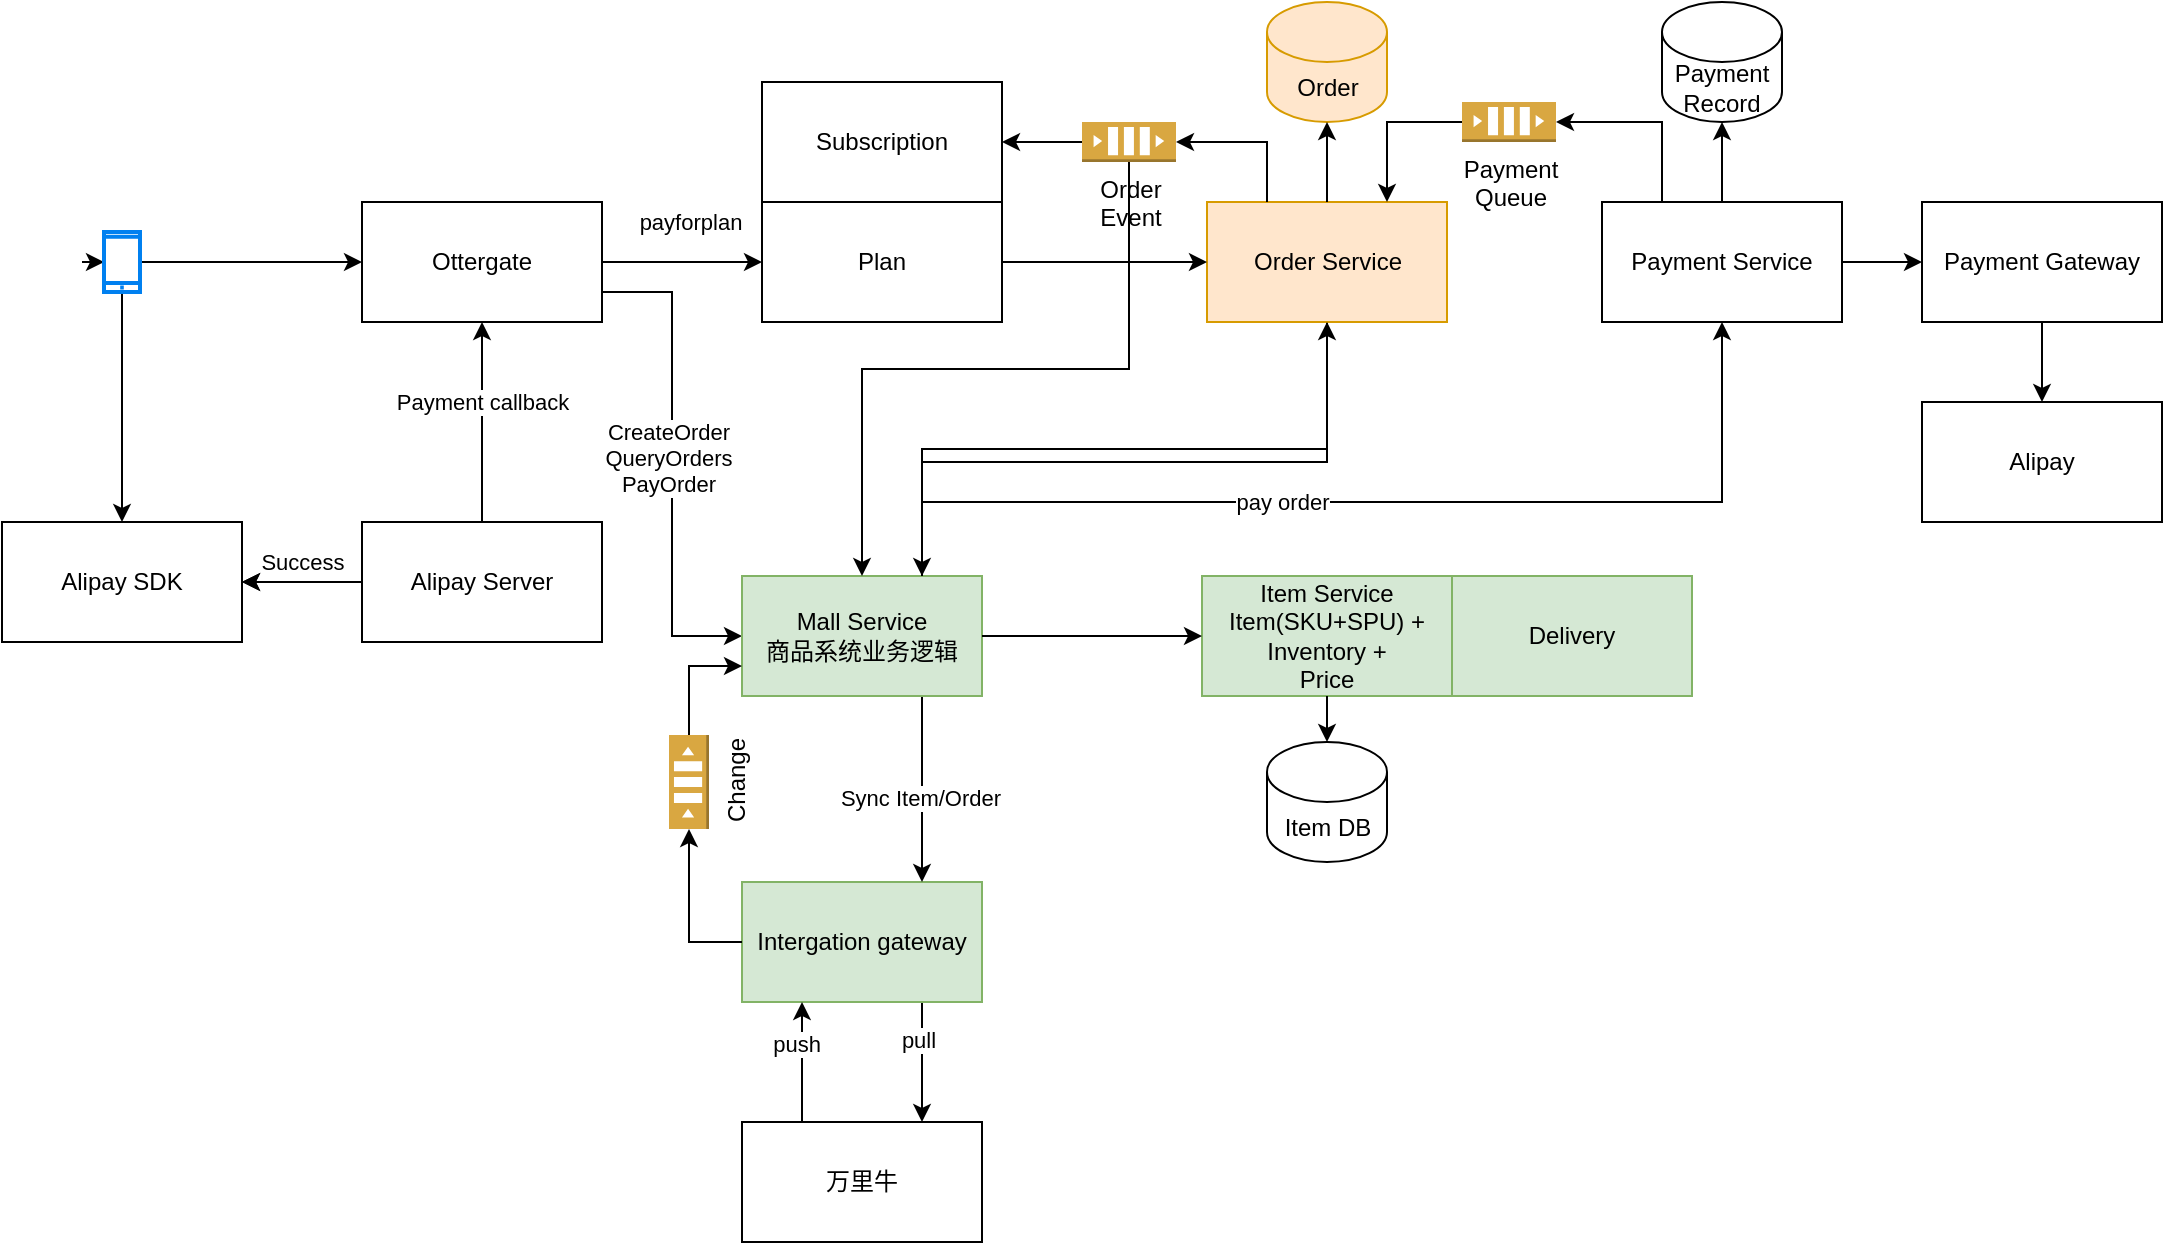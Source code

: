 <mxfile version="22.0.5" type="github">
  <diagram name="Page-1" id="SvzZrYBlYYhq_vC4gZUT">
    <mxGraphModel dx="651" dy="601" grid="1" gridSize="10" guides="1" tooltips="1" connect="1" arrows="1" fold="1" page="1" pageScale="1" pageWidth="850" pageHeight="1100" math="0" shadow="0">
      <root>
        <mxCell id="0" />
        <mxCell id="1" parent="0" />
        <mxCell id="l3nxZduVzOk6geIpgeGZ-1" value="" style="edgeStyle=orthogonalEdgeStyle;rounded=0;orthogonalLoop=1;jettySize=auto;html=1;entryX=0;entryY=0.5;entryDx=0;entryDy=0;" edge="1" parent="1" source="l3nxZduVzOk6geIpgeGZ-5" target="l3nxZduVzOk6geIpgeGZ-46">
          <mxGeometry relative="1" as="geometry">
            <mxPoint x="410" y="190" as="targetPoint" />
          </mxGeometry>
        </mxCell>
        <mxCell id="l3nxZduVzOk6geIpgeGZ-2" value="payforplan" style="edgeLabel;html=1;align=center;verticalAlign=middle;resizable=0;points=[];" vertex="1" connectable="0" parent="l3nxZduVzOk6geIpgeGZ-1">
          <mxGeometry x="0.102" y="-1" relative="1" as="geometry">
            <mxPoint y="-21" as="offset" />
          </mxGeometry>
        </mxCell>
        <mxCell id="l3nxZduVzOk6geIpgeGZ-3" style="edgeStyle=orthogonalEdgeStyle;rounded=0;orthogonalLoop=1;jettySize=auto;html=1;exitX=1;exitY=0.75;exitDx=0;exitDy=0;entryX=0;entryY=0.5;entryDx=0;entryDy=0;" edge="1" parent="1" source="l3nxZduVzOk6geIpgeGZ-5" target="l3nxZduVzOk6geIpgeGZ-44">
          <mxGeometry relative="1" as="geometry" />
        </mxCell>
        <mxCell id="l3nxZduVzOk6geIpgeGZ-4" value="CreateOrder&lt;br&gt;QueryOrders&lt;br&gt;PayOrder" style="edgeLabel;html=1;align=center;verticalAlign=middle;resizable=0;points=[];" vertex="1" connectable="0" parent="l3nxZduVzOk6geIpgeGZ-3">
          <mxGeometry x="-0.026" y="-2" relative="1" as="geometry">
            <mxPoint as="offset" />
          </mxGeometry>
        </mxCell>
        <mxCell id="l3nxZduVzOk6geIpgeGZ-5" value="Ottergate" style="rounded=0;whiteSpace=wrap;html=1;" vertex="1" parent="1">
          <mxGeometry x="200" y="170" width="120" height="60" as="geometry" />
        </mxCell>
        <mxCell id="l3nxZduVzOk6geIpgeGZ-6" value="" style="endArrow=classic;html=1;rounded=0;entryX=0;entryY=0.5;entryDx=0;entryDy=0;" edge="1" parent="1" source="l3nxZduVzOk6geIpgeGZ-39" target="l3nxZduVzOk6geIpgeGZ-5">
          <mxGeometry width="50" height="50" relative="1" as="geometry">
            <mxPoint x="60" y="200" as="sourcePoint" />
            <mxPoint x="110" y="200" as="targetPoint" />
          </mxGeometry>
        </mxCell>
        <mxCell id="l3nxZduVzOk6geIpgeGZ-7" style="edgeStyle=orthogonalEdgeStyle;rounded=0;orthogonalLoop=1;jettySize=auto;html=1;exitX=0.5;exitY=1;exitDx=0;exitDy=0;entryX=0.75;entryY=0;entryDx=0;entryDy=0;" edge="1" parent="1" source="l3nxZduVzOk6geIpgeGZ-8" target="l3nxZduVzOk6geIpgeGZ-44">
          <mxGeometry relative="1" as="geometry" />
        </mxCell>
        <mxCell id="l3nxZduVzOk6geIpgeGZ-8" value="Order Service" style="whiteSpace=wrap;html=1;rounded=0;fillColor=#ffe6cc;strokeColor=#d79b00;" vertex="1" parent="1">
          <mxGeometry x="622.5" y="170" width="120" height="60" as="geometry" />
        </mxCell>
        <mxCell id="l3nxZduVzOk6geIpgeGZ-9" style="edgeStyle=orthogonalEdgeStyle;rounded=0;orthogonalLoop=1;jettySize=auto;html=1;exitX=1;exitY=0.5;exitDx=0;exitDy=0;entryX=0;entryY=0.5;entryDx=0;entryDy=0;" edge="1" parent="1" source="l3nxZduVzOk6geIpgeGZ-11" target="l3nxZduVzOk6geIpgeGZ-17">
          <mxGeometry relative="1" as="geometry" />
        </mxCell>
        <mxCell id="l3nxZduVzOk6geIpgeGZ-10" style="edgeStyle=orthogonalEdgeStyle;rounded=0;orthogonalLoop=1;jettySize=auto;html=1;exitX=0;exitY=0.5;exitDx=0;exitDy=0;entryX=0.75;entryY=0;entryDx=0;entryDy=0;exitPerimeter=0;" edge="1" parent="1" source="l3nxZduVzOk6geIpgeGZ-51" target="l3nxZduVzOk6geIpgeGZ-8">
          <mxGeometry relative="1" as="geometry" />
        </mxCell>
        <mxCell id="l3nxZduVzOk6geIpgeGZ-11" value="Payment Service" style="whiteSpace=wrap;html=1;rounded=0;" vertex="1" parent="1">
          <mxGeometry x="820" y="170" width="120" height="60" as="geometry" />
        </mxCell>
        <mxCell id="l3nxZduVzOk6geIpgeGZ-12" value="Order" style="shape=cylinder3;whiteSpace=wrap;html=1;boundedLbl=1;backgroundOutline=1;size=15;fillColor=#ffe6cc;strokeColor=#d79b00;" vertex="1" parent="1">
          <mxGeometry x="652.5" y="70" width="60" height="60" as="geometry" />
        </mxCell>
        <mxCell id="l3nxZduVzOk6geIpgeGZ-13" style="edgeStyle=orthogonalEdgeStyle;rounded=0;orthogonalLoop=1;jettySize=auto;html=1;exitX=0.5;exitY=0;exitDx=0;exitDy=0;entryX=0.5;entryY=1;entryDx=0;entryDy=0;entryPerimeter=0;" edge="1" parent="1" source="l3nxZduVzOk6geIpgeGZ-8" target="l3nxZduVzOk6geIpgeGZ-12">
          <mxGeometry relative="1" as="geometry" />
        </mxCell>
        <mxCell id="l3nxZduVzOk6geIpgeGZ-14" value="Payment&lt;br&gt;Record" style="shape=cylinder3;whiteSpace=wrap;html=1;boundedLbl=1;backgroundOutline=1;size=15;" vertex="1" parent="1">
          <mxGeometry x="850" y="70" width="60" height="60" as="geometry" />
        </mxCell>
        <mxCell id="l3nxZduVzOk6geIpgeGZ-15" style="edgeStyle=orthogonalEdgeStyle;rounded=0;orthogonalLoop=1;jettySize=auto;html=1;entryX=0.5;entryY=1;entryDx=0;entryDy=0;entryPerimeter=0;" edge="1" parent="1" source="l3nxZduVzOk6geIpgeGZ-11" target="l3nxZduVzOk6geIpgeGZ-14">
          <mxGeometry relative="1" as="geometry" />
        </mxCell>
        <mxCell id="l3nxZduVzOk6geIpgeGZ-16" style="edgeStyle=orthogonalEdgeStyle;rounded=0;orthogonalLoop=1;jettySize=auto;html=1;exitX=0.5;exitY=1;exitDx=0;exitDy=0;entryX=0.5;entryY=0;entryDx=0;entryDy=0;" edge="1" parent="1" source="l3nxZduVzOk6geIpgeGZ-17" target="l3nxZduVzOk6geIpgeGZ-18">
          <mxGeometry relative="1" as="geometry" />
        </mxCell>
        <mxCell id="l3nxZduVzOk6geIpgeGZ-17" value="Payment Gateway" style="whiteSpace=wrap;html=1;rounded=0;" vertex="1" parent="1">
          <mxGeometry x="980" y="170" width="120" height="60" as="geometry" />
        </mxCell>
        <mxCell id="l3nxZduVzOk6geIpgeGZ-18" value="Alipay" style="whiteSpace=wrap;html=1;rounded=0;" vertex="1" parent="1">
          <mxGeometry x="980" y="270" width="120" height="60" as="geometry" />
        </mxCell>
        <mxCell id="l3nxZduVzOk6geIpgeGZ-19" value="Item DB" style="shape=cylinder3;whiteSpace=wrap;html=1;boundedLbl=1;backgroundOutline=1;size=15;" vertex="1" parent="1">
          <mxGeometry x="652.5" y="440" width="60" height="60" as="geometry" />
        </mxCell>
        <mxCell id="l3nxZduVzOk6geIpgeGZ-20" style="edgeStyle=orthogonalEdgeStyle;rounded=0;orthogonalLoop=1;jettySize=auto;html=1;entryX=0.5;entryY=0;entryDx=0;entryDy=0;" edge="1" parent="1" source="l3nxZduVzOk6geIpgeGZ-39" target="l3nxZduVzOk6geIpgeGZ-21">
          <mxGeometry relative="1" as="geometry" />
        </mxCell>
        <mxCell id="l3nxZduVzOk6geIpgeGZ-21" value="Alipay SDK" style="rounded=0;whiteSpace=wrap;html=1;" vertex="1" parent="1">
          <mxGeometry x="20" y="330" width="120" height="60" as="geometry" />
        </mxCell>
        <mxCell id="l3nxZduVzOk6geIpgeGZ-22" style="edgeStyle=orthogonalEdgeStyle;rounded=0;orthogonalLoop=1;jettySize=auto;html=1;exitX=0;exitY=0.5;exitDx=0;exitDy=0;entryX=1;entryY=0.5;entryDx=0;entryDy=0;" edge="1" parent="1" source="l3nxZduVzOk6geIpgeGZ-27" target="l3nxZduVzOk6geIpgeGZ-21">
          <mxGeometry relative="1" as="geometry" />
        </mxCell>
        <mxCell id="l3nxZduVzOk6geIpgeGZ-23" value="Success" style="edgeLabel;html=1;align=center;verticalAlign=middle;resizable=0;points=[];" vertex="1" connectable="0" parent="l3nxZduVzOk6geIpgeGZ-22">
          <mxGeometry x="0.279" y="1" relative="1" as="geometry">
            <mxPoint x="8" y="-11" as="offset" />
          </mxGeometry>
        </mxCell>
        <mxCell id="l3nxZduVzOk6geIpgeGZ-24" style="edgeStyle=orthogonalEdgeStyle;rounded=0;orthogonalLoop=1;jettySize=auto;html=1;exitX=0.5;exitY=0;exitDx=0;exitDy=0;entryX=0.5;entryY=1;entryDx=0;entryDy=0;" edge="1" parent="1" source="l3nxZduVzOk6geIpgeGZ-27" target="l3nxZduVzOk6geIpgeGZ-5">
          <mxGeometry relative="1" as="geometry" />
        </mxCell>
        <mxCell id="l3nxZduVzOk6geIpgeGZ-25" value="Payment callback" style="edgeLabel;html=1;align=center;verticalAlign=middle;resizable=0;points=[];" vertex="1" connectable="0" parent="l3nxZduVzOk6geIpgeGZ-24">
          <mxGeometry x="-0.3" y="-1" relative="1" as="geometry">
            <mxPoint x="-1" y="-25" as="offset" />
          </mxGeometry>
        </mxCell>
        <mxCell id="l3nxZduVzOk6geIpgeGZ-26" value="" style="edgeStyle=orthogonalEdgeStyle;rounded=0;orthogonalLoop=1;jettySize=auto;html=1;" edge="1" parent="1" source="l3nxZduVzOk6geIpgeGZ-27" target="l3nxZduVzOk6geIpgeGZ-21">
          <mxGeometry relative="1" as="geometry" />
        </mxCell>
        <mxCell id="l3nxZduVzOk6geIpgeGZ-27" value="Alipay Server" style="rounded=0;whiteSpace=wrap;html=1;" vertex="1" parent="1">
          <mxGeometry x="200" y="330" width="120" height="60" as="geometry" />
        </mxCell>
        <mxCell id="l3nxZduVzOk6geIpgeGZ-28" value="Item Service&lt;br&gt;Item(SKU+SPU) + Inventory +&lt;br&gt;Price&lt;br&gt;" style="rounded=0;whiteSpace=wrap;html=1;fillColor=#d5e8d4;strokeColor=#82b366;" vertex="1" parent="1">
          <mxGeometry x="620" y="357" width="125" height="60" as="geometry" />
        </mxCell>
        <mxCell id="l3nxZduVzOk6geIpgeGZ-29" style="edgeStyle=orthogonalEdgeStyle;rounded=0;orthogonalLoop=1;jettySize=auto;html=1;exitX=0.75;exitY=1;exitDx=0;exitDy=0;entryX=0.75;entryY=0;entryDx=0;entryDy=0;" edge="1" parent="1" source="l3nxZduVzOk6geIpgeGZ-31" target="l3nxZduVzOk6geIpgeGZ-35">
          <mxGeometry relative="1" as="geometry" />
        </mxCell>
        <mxCell id="l3nxZduVzOk6geIpgeGZ-30" value="pull" style="edgeLabel;html=1;align=center;verticalAlign=middle;resizable=0;points=[];" vertex="1" connectable="0" parent="l3nxZduVzOk6geIpgeGZ-29">
          <mxGeometry x="-0.368" y="-2" relative="1" as="geometry">
            <mxPoint as="offset" />
          </mxGeometry>
        </mxCell>
        <mxCell id="l3nxZduVzOk6geIpgeGZ-31" value="Intergation gateway" style="rounded=0;whiteSpace=wrap;html=1;fillColor=#d5e8d4;strokeColor=#82b366;" vertex="1" parent="1">
          <mxGeometry x="390" y="510" width="120" height="60" as="geometry" />
        </mxCell>
        <mxCell id="l3nxZduVzOk6geIpgeGZ-32" value="" style="shape=image;html=1;verticalAlign=top;verticalLabelPosition=bottom;labelBackgroundColor=#ffffff;imageAspect=0;aspect=fixed;image=https://cdn3.iconfinder.com/data/icons/UltimateGnome/128x128/status/gnome-fs-loading-icon.png" vertex="1" parent="1">
          <mxGeometry x="490" y="580" width="40" height="40" as="geometry" />
        </mxCell>
        <mxCell id="l3nxZduVzOk6geIpgeGZ-33" style="edgeStyle=orthogonalEdgeStyle;rounded=0;orthogonalLoop=1;jettySize=auto;html=1;exitX=0.25;exitY=0;exitDx=0;exitDy=0;entryX=0.25;entryY=1;entryDx=0;entryDy=0;" edge="1" parent="1" source="l3nxZduVzOk6geIpgeGZ-35" target="l3nxZduVzOk6geIpgeGZ-31">
          <mxGeometry relative="1" as="geometry" />
        </mxCell>
        <mxCell id="l3nxZduVzOk6geIpgeGZ-34" value="push" style="edgeLabel;html=1;align=center;verticalAlign=middle;resizable=0;points=[];" vertex="1" connectable="0" parent="l3nxZduVzOk6geIpgeGZ-33">
          <mxGeometry x="0.309" y="3" relative="1" as="geometry">
            <mxPoint as="offset" />
          </mxGeometry>
        </mxCell>
        <mxCell id="l3nxZduVzOk6geIpgeGZ-35" value="万里牛" style="rounded=0;whiteSpace=wrap;html=1;" vertex="1" parent="1">
          <mxGeometry x="390" y="630" width="120" height="60" as="geometry" />
        </mxCell>
        <mxCell id="l3nxZduVzOk6geIpgeGZ-36" value="Delivery" style="rounded=0;whiteSpace=wrap;html=1;fillColor=#d5e8d4;strokeColor=#82b366;" vertex="1" parent="1">
          <mxGeometry x="745" y="357" width="120" height="60" as="geometry" />
        </mxCell>
        <mxCell id="l3nxZduVzOk6geIpgeGZ-37" style="edgeStyle=orthogonalEdgeStyle;rounded=0;orthogonalLoop=1;jettySize=auto;html=1;exitX=0.5;exitY=1;exitDx=0;exitDy=0;entryX=0.5;entryY=0;entryDx=0;entryDy=0;entryPerimeter=0;" edge="1" parent="1" source="l3nxZduVzOk6geIpgeGZ-28" target="l3nxZduVzOk6geIpgeGZ-19">
          <mxGeometry relative="1" as="geometry" />
        </mxCell>
        <mxCell id="l3nxZduVzOk6geIpgeGZ-38" value="" style="endArrow=classic;html=1;rounded=0;entryX=0;entryY=0.5;entryDx=0;entryDy=0;" edge="1" parent="1" target="l3nxZduVzOk6geIpgeGZ-39">
          <mxGeometry width="50" height="50" relative="1" as="geometry">
            <mxPoint x="60" y="200" as="sourcePoint" />
            <mxPoint x="200" y="200" as="targetPoint" />
          </mxGeometry>
        </mxCell>
        <mxCell id="l3nxZduVzOk6geIpgeGZ-39" value="" style="html=1;verticalLabelPosition=bottom;align=center;labelBackgroundColor=#ffffff;verticalAlign=top;strokeWidth=2;strokeColor=#0080F0;shadow=0;dashed=0;shape=mxgraph.ios7.icons.smartphone;" vertex="1" parent="1">
          <mxGeometry x="71" y="185" width="18" height="30" as="geometry" />
        </mxCell>
        <mxCell id="l3nxZduVzOk6geIpgeGZ-40" style="edgeStyle=orthogonalEdgeStyle;rounded=0;orthogonalLoop=1;jettySize=auto;html=1;exitX=0.75;exitY=1;exitDx=0;exitDy=0;entryX=0.75;entryY=0;entryDx=0;entryDy=0;" edge="1" parent="1" source="l3nxZduVzOk6geIpgeGZ-44" target="l3nxZduVzOk6geIpgeGZ-31">
          <mxGeometry relative="1" as="geometry" />
        </mxCell>
        <mxCell id="l3nxZduVzOk6geIpgeGZ-41" value="Sync Item/Order" style="edgeLabel;html=1;align=center;verticalAlign=middle;resizable=0;points=[];" vertex="1" connectable="0" parent="l3nxZduVzOk6geIpgeGZ-40">
          <mxGeometry x="0.085" y="-1" relative="1" as="geometry">
            <mxPoint as="offset" />
          </mxGeometry>
        </mxCell>
        <mxCell id="l3nxZduVzOk6geIpgeGZ-42" style="edgeStyle=orthogonalEdgeStyle;rounded=0;orthogonalLoop=1;jettySize=auto;html=1;exitX=0.75;exitY=0;exitDx=0;exitDy=0;entryX=0.5;entryY=1;entryDx=0;entryDy=0;" edge="1" parent="1" source="l3nxZduVzOk6geIpgeGZ-44" target="l3nxZduVzOk6geIpgeGZ-11">
          <mxGeometry relative="1" as="geometry">
            <mxPoint x="720" y="310" as="targetPoint" />
            <Array as="points">
              <mxPoint x="480" y="320" />
              <mxPoint x="880" y="320" />
            </Array>
          </mxGeometry>
        </mxCell>
        <mxCell id="l3nxZduVzOk6geIpgeGZ-43" value="pay order" style="edgeLabel;html=1;align=center;verticalAlign=middle;resizable=0;points=[];" vertex="1" connectable="0" parent="l3nxZduVzOk6geIpgeGZ-42">
          <mxGeometry x="-0.178" relative="1" as="geometry">
            <mxPoint as="offset" />
          </mxGeometry>
        </mxCell>
        <mxCell id="l3nxZduVzOk6geIpgeGZ-44" value="Mall Service&lt;br&gt;商品系统业务逻辑" style="rounded=0;whiteSpace=wrap;html=1;fillColor=#d5e8d4;strokeColor=#82b366;" vertex="1" parent="1">
          <mxGeometry x="390" y="357" width="120" height="60" as="geometry" />
        </mxCell>
        <mxCell id="l3nxZduVzOk6geIpgeGZ-45" style="edgeStyle=orthogonalEdgeStyle;rounded=0;orthogonalLoop=1;jettySize=auto;html=1;exitX=1;exitY=0.5;exitDx=0;exitDy=0;entryX=0;entryY=0.5;entryDx=0;entryDy=0;" edge="1" parent="1" source="l3nxZduVzOk6geIpgeGZ-46" target="l3nxZduVzOk6geIpgeGZ-8">
          <mxGeometry relative="1" as="geometry" />
        </mxCell>
        <mxCell id="l3nxZduVzOk6geIpgeGZ-46" value="Plan" style="rounded=0;whiteSpace=wrap;html=1;" vertex="1" parent="1">
          <mxGeometry x="400" y="170" width="120" height="60" as="geometry" />
        </mxCell>
        <mxCell id="l3nxZduVzOk6geIpgeGZ-47" style="edgeStyle=orthogonalEdgeStyle;rounded=0;orthogonalLoop=1;jettySize=auto;html=1;exitX=0.75;exitY=0;exitDx=0;exitDy=0;entryX=0.5;entryY=1;entryDx=0;entryDy=0;" edge="1" parent="1" source="l3nxZduVzOk6geIpgeGZ-44" target="l3nxZduVzOk6geIpgeGZ-8">
          <mxGeometry relative="1" as="geometry">
            <Array as="points">
              <mxPoint x="480" y="300" />
              <mxPoint x="683" y="300" />
            </Array>
          </mxGeometry>
        </mxCell>
        <mxCell id="l3nxZduVzOk6geIpgeGZ-48" style="edgeStyle=orthogonalEdgeStyle;rounded=0;orthogonalLoop=1;jettySize=auto;html=1;exitX=1;exitY=0.5;exitDx=0;exitDy=0;entryX=0;entryY=0.5;entryDx=0;entryDy=0;" edge="1" parent="1" source="l3nxZduVzOk6geIpgeGZ-44" target="l3nxZduVzOk6geIpgeGZ-28">
          <mxGeometry relative="1" as="geometry" />
        </mxCell>
        <mxCell id="l3nxZduVzOk6geIpgeGZ-49" value="Subscription" style="rounded=0;whiteSpace=wrap;html=1;" vertex="1" parent="1">
          <mxGeometry x="400" y="110" width="120" height="60" as="geometry" />
        </mxCell>
        <mxCell id="l3nxZduVzOk6geIpgeGZ-50" value="" style="edgeStyle=orthogonalEdgeStyle;rounded=0;orthogonalLoop=1;jettySize=auto;html=1;exitX=0.25;exitY=0;exitDx=0;exitDy=0;entryX=1;entryY=0.5;entryDx=0;entryDy=0;entryPerimeter=0;" edge="1" parent="1" source="l3nxZduVzOk6geIpgeGZ-11" target="l3nxZduVzOk6geIpgeGZ-51">
          <mxGeometry relative="1" as="geometry">
            <mxPoint x="850" y="170" as="sourcePoint" />
            <mxPoint x="713" y="170" as="targetPoint" />
          </mxGeometry>
        </mxCell>
        <mxCell id="l3nxZduVzOk6geIpgeGZ-51" value="Payment&lt;br&gt;Queue" style="outlineConnect=0;dashed=0;verticalLabelPosition=bottom;verticalAlign=top;align=center;html=1;shape=mxgraph.aws3.queue;fillColor=#D9A741;gradientColor=none;" vertex="1" parent="1">
          <mxGeometry x="750" y="120" width="47" height="20" as="geometry" />
        </mxCell>
        <mxCell id="l3nxZduVzOk6geIpgeGZ-52" style="edgeStyle=orthogonalEdgeStyle;rounded=0;orthogonalLoop=1;jettySize=auto;html=1;exitX=0;exitY=0.5;exitDx=0;exitDy=0;exitPerimeter=0;entryX=1;entryY=0.5;entryDx=0;entryDy=0;" edge="1" parent="1" source="l3nxZduVzOk6geIpgeGZ-54" target="l3nxZduVzOk6geIpgeGZ-49">
          <mxGeometry relative="1" as="geometry" />
        </mxCell>
        <mxCell id="l3nxZduVzOk6geIpgeGZ-53" style="edgeStyle=orthogonalEdgeStyle;rounded=0;orthogonalLoop=1;jettySize=auto;html=1;exitX=0.5;exitY=1;exitDx=0;exitDy=0;exitPerimeter=0;" edge="1" parent="1" source="l3nxZduVzOk6geIpgeGZ-54" target="l3nxZduVzOk6geIpgeGZ-44">
          <mxGeometry relative="1" as="geometry" />
        </mxCell>
        <mxCell id="l3nxZduVzOk6geIpgeGZ-54" value="Order&lt;br&gt;Event" style="outlineConnect=0;dashed=0;verticalLabelPosition=bottom;verticalAlign=top;align=center;html=1;shape=mxgraph.aws3.queue;fillColor=#D9A741;gradientColor=none;" vertex="1" parent="1">
          <mxGeometry x="560" y="130" width="47" height="20" as="geometry" />
        </mxCell>
        <mxCell id="l3nxZduVzOk6geIpgeGZ-55" style="edgeStyle=orthogonalEdgeStyle;rounded=0;orthogonalLoop=1;jettySize=auto;html=1;exitX=0.25;exitY=0;exitDx=0;exitDy=0;entryX=1;entryY=0.5;entryDx=0;entryDy=0;entryPerimeter=0;" edge="1" parent="1" source="l3nxZduVzOk6geIpgeGZ-8" target="l3nxZduVzOk6geIpgeGZ-54">
          <mxGeometry relative="1" as="geometry" />
        </mxCell>
        <mxCell id="l3nxZduVzOk6geIpgeGZ-56" style="edgeStyle=orthogonalEdgeStyle;rounded=0;orthogonalLoop=1;jettySize=auto;html=1;exitX=1;exitY=0.5;exitDx=0;exitDy=0;exitPerimeter=0;entryX=0;entryY=0.75;entryDx=0;entryDy=0;" edge="1" parent="1" source="l3nxZduVzOk6geIpgeGZ-57" target="l3nxZduVzOk6geIpgeGZ-44">
          <mxGeometry relative="1" as="geometry" />
        </mxCell>
        <mxCell id="l3nxZduVzOk6geIpgeGZ-57" value="Change" style="outlineConnect=0;dashed=0;verticalLabelPosition=bottom;verticalAlign=top;align=center;html=1;shape=mxgraph.aws3.queue;fillColor=#D9A741;gradientColor=none;rotation=-90;" vertex="1" parent="1">
          <mxGeometry x="340" y="450" width="47" height="20" as="geometry" />
        </mxCell>
        <mxCell id="l3nxZduVzOk6geIpgeGZ-58" style="edgeStyle=orthogonalEdgeStyle;rounded=0;orthogonalLoop=1;jettySize=auto;html=1;exitX=0;exitY=0.5;exitDx=0;exitDy=0;entryX=0;entryY=0.5;entryDx=0;entryDy=0;entryPerimeter=0;" edge="1" parent="1" source="l3nxZduVzOk6geIpgeGZ-31" target="l3nxZduVzOk6geIpgeGZ-57">
          <mxGeometry relative="1" as="geometry" />
        </mxCell>
      </root>
    </mxGraphModel>
  </diagram>
</mxfile>
